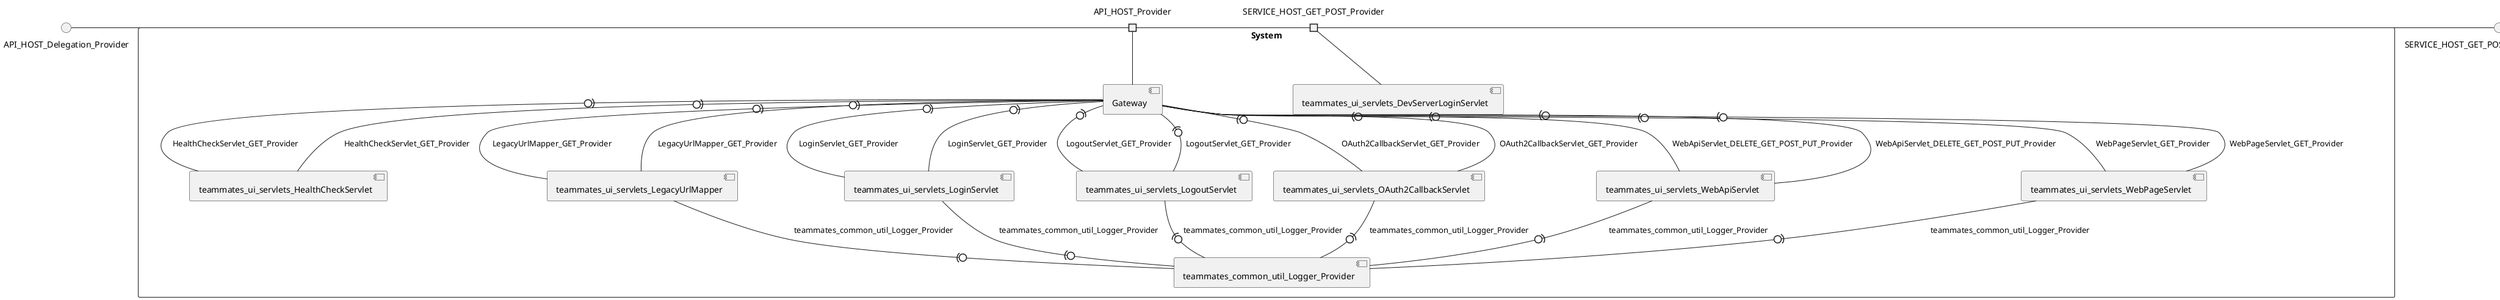 @startuml
skinparam fixCircleLabelOverlapping true
skinparam componentStyle uml2
() API_HOST_Delegation_Provider
() SERVICE_HOST_GET_POST_Delegation_Provider
rectangle System {
[Gateway] [[teammates-teammates-psr.repository#_Y6vvMHhKEe-QQs1vyr-qdg]]
[teammates_common_util_Logger_Provider] [[teammates-teammates-psr.repository#_Y6vvMHhKEe-QQs1vyr-qdg]]
[teammates_ui_servlets_DevServerLoginServlet] [[teammates-teammates-psr.repository#_Y6vvMHhKEe-QQs1vyr-qdg]]
[teammates_ui_servlets_HealthCheckServlet] [[teammates-teammates-psr.repository#_Y6vvMHhKEe-QQs1vyr-qdg]]
[teammates_ui_servlets_LegacyUrlMapper] [[teammates-teammates-psr.repository#_Y6vvMHhKEe-QQs1vyr-qdg]]
[teammates_ui_servlets_LoginServlet] [[teammates-teammates-psr.repository#_Y6vvMHhKEe-QQs1vyr-qdg]]
[teammates_ui_servlets_LogoutServlet] [[teammates-teammates-psr.repository#_Y6vvMHhKEe-QQs1vyr-qdg]]
[teammates_ui_servlets_OAuth2CallbackServlet] [[teammates-teammates-psr.repository#_Y6vvMHhKEe-QQs1vyr-qdg]]
[teammates_ui_servlets_WebApiServlet] [[teammates-teammates-psr.repository#_Y6vvMHhKEe-QQs1vyr-qdg]]
[teammates_ui_servlets_WebPageServlet] [[teammates-teammates-psr.repository#_Y6vvMHhKEe-QQs1vyr-qdg]]
port API_HOST_Provider
API_HOST_Delegation_Provider - API_HOST_Provider
API_HOST_Provider - [Gateway]
[Gateway] -(0- [teammates_ui_servlets_HealthCheckServlet] : HealthCheckServlet_GET_Provider
[Gateway] -(0- [teammates_ui_servlets_HealthCheckServlet] : HealthCheckServlet_GET_Provider
[Gateway] -(0- [teammates_ui_servlets_LegacyUrlMapper] : LegacyUrlMapper_GET_Provider
[Gateway] -(0- [teammates_ui_servlets_LegacyUrlMapper] : LegacyUrlMapper_GET_Provider
[Gateway] -(0- [teammates_ui_servlets_LoginServlet] : LoginServlet_GET_Provider
[Gateway] -(0- [teammates_ui_servlets_LoginServlet] : LoginServlet_GET_Provider
[Gateway] -(0- [teammates_ui_servlets_LogoutServlet] : LogoutServlet_GET_Provider
[Gateway] -(0- [teammates_ui_servlets_LogoutServlet] : LogoutServlet_GET_Provider
[Gateway] -(0- [teammates_ui_servlets_OAuth2CallbackServlet] : OAuth2CallbackServlet_GET_Provider
[Gateway] -(0- [teammates_ui_servlets_OAuth2CallbackServlet] : OAuth2CallbackServlet_GET_Provider
port SERVICE_HOST_GET_POST_Provider
SERVICE_HOST_GET_POST_Delegation_Provider - SERVICE_HOST_GET_POST_Provider
SERVICE_HOST_GET_POST_Provider - [teammates_ui_servlets_DevServerLoginServlet]
[Gateway] -(0- [teammates_ui_servlets_WebApiServlet] : WebApiServlet_DELETE_GET_POST_PUT_Provider
[Gateway] -(0- [teammates_ui_servlets_WebApiServlet] : WebApiServlet_DELETE_GET_POST_PUT_Provider
[Gateway] -(0- [teammates_ui_servlets_WebPageServlet] : WebPageServlet_GET_Provider
[Gateway] -(0- [teammates_ui_servlets_WebPageServlet] : WebPageServlet_GET_Provider
[teammates_ui_servlets_LogoutServlet] -(0- [teammates_common_util_Logger_Provider] : teammates_common_util_Logger_Provider
[teammates_ui_servlets_LoginServlet] -(0- [teammates_common_util_Logger_Provider] : teammates_common_util_Logger_Provider
[teammates_ui_servlets_WebApiServlet] -(0- [teammates_common_util_Logger_Provider] : teammates_common_util_Logger_Provider
[teammates_ui_servlets_OAuth2CallbackServlet] -(0- [teammates_common_util_Logger_Provider] : teammates_common_util_Logger_Provider
[teammates_ui_servlets_LegacyUrlMapper] -(0- [teammates_common_util_Logger_Provider] : teammates_common_util_Logger_Provider
[teammates_ui_servlets_WebPageServlet] -(0- [teammates_common_util_Logger_Provider] : teammates_common_util_Logger_Provider
}

@enduml
